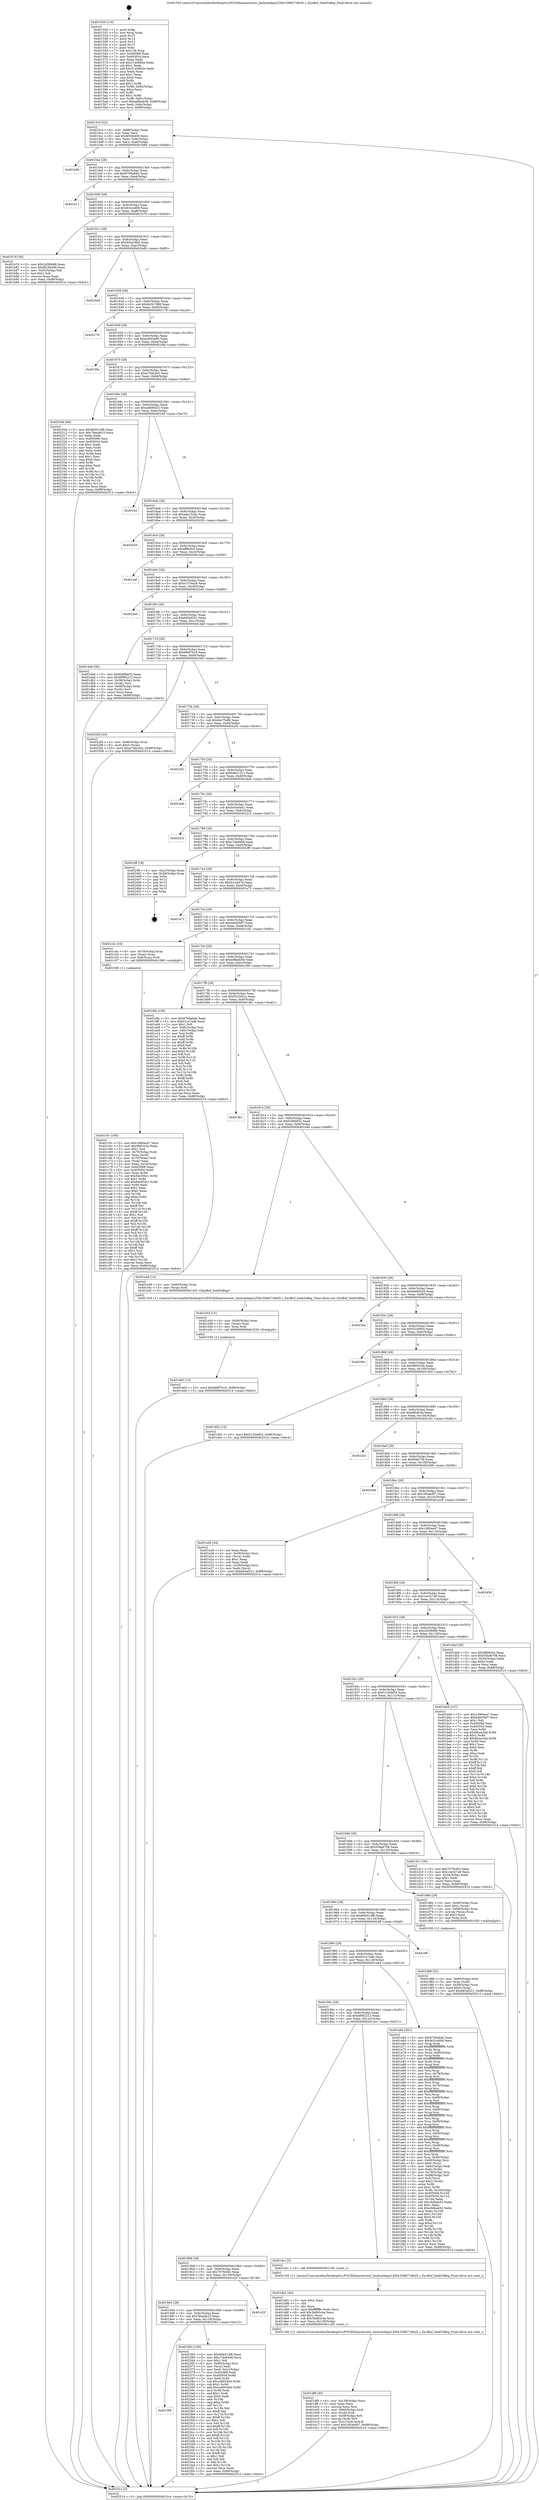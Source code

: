 digraph "0x401550" {
  label = "0x401550 (/mnt/c/Users/mathe/Desktop/tcc/POCII/binaries/extr_hashcatdepsLZMA-SDKC7zBuf2.c_DynBuf_SeekToBeg_Final-ollvm.out::main(0))"
  labelloc = "t"
  node[shape=record]

  Entry [label="",width=0.3,height=0.3,shape=circle,fillcolor=black,style=filled]
  "0x4015c4" [label="{
     0x4015c4 [32]\l
     | [instrs]\l
     &nbsp;&nbsp;0x4015c4 \<+6\>: mov -0x88(%rbp),%eax\l
     &nbsp;&nbsp;0x4015ca \<+2\>: mov %eax,%ecx\l
     &nbsp;&nbsp;0x4015cc \<+6\>: sub $0x8f16b409,%ecx\l
     &nbsp;&nbsp;0x4015d2 \<+6\>: mov %eax,-0x9c(%rbp)\l
     &nbsp;&nbsp;0x4015d8 \<+6\>: mov %ecx,-0xa0(%rbp)\l
     &nbsp;&nbsp;0x4015de \<+6\>: je 0000000000401b9b \<main+0x64b\>\l
  }"]
  "0x401b9b" [label="{
     0x401b9b\l
  }", style=dashed]
  "0x4015e4" [label="{
     0x4015e4 [28]\l
     | [instrs]\l
     &nbsp;&nbsp;0x4015e4 \<+5\>: jmp 00000000004015e9 \<main+0x99\>\l
     &nbsp;&nbsp;0x4015e9 \<+6\>: mov -0x9c(%rbp),%eax\l
     &nbsp;&nbsp;0x4015ef \<+5\>: sub $0x9766a6de,%eax\l
     &nbsp;&nbsp;0x4015f4 \<+6\>: mov %eax,-0xa4(%rbp)\l
     &nbsp;&nbsp;0x4015fa \<+6\>: je 0000000000402411 \<main+0xec1\>\l
  }"]
  Exit [label="",width=0.3,height=0.3,shape=circle,fillcolor=black,style=filled,peripheries=2]
  "0x402411" [label="{
     0x402411\l
  }", style=dashed]
  "0x401600" [label="{
     0x401600 [28]\l
     | [instrs]\l
     &nbsp;&nbsp;0x401600 \<+5\>: jmp 0000000000401605 \<main+0xb5\>\l
     &nbsp;&nbsp;0x401605 \<+6\>: mov -0x9c(%rbp),%eax\l
     &nbsp;&nbsp;0x40160b \<+5\>: sub $0x9c5c4d09,%eax\l
     &nbsp;&nbsp;0x401610 \<+6\>: mov %eax,-0xa8(%rbp)\l
     &nbsp;&nbsp;0x401616 \<+6\>: je 0000000000401b7d \<main+0x62d\>\l
  }"]
  "0x4019f0" [label="{
     0x4019f0\l
  }", style=dashed]
  "0x401b7d" [label="{
     0x401b7d [30]\l
     | [instrs]\l
     &nbsp;&nbsp;0x401b7d \<+5\>: mov $0x2d3994f6,%eax\l
     &nbsp;&nbsp;0x401b82 \<+5\>: mov $0x8f16b409,%ecx\l
     &nbsp;&nbsp;0x401b87 \<+3\>: mov -0x35(%rbp),%dl\l
     &nbsp;&nbsp;0x401b8a \<+3\>: test $0x1,%dl\l
     &nbsp;&nbsp;0x401b8d \<+3\>: cmovne %ecx,%eax\l
     &nbsp;&nbsp;0x401b90 \<+6\>: mov %eax,-0x88(%rbp)\l
     &nbsp;&nbsp;0x401b96 \<+5\>: jmp 0000000000402514 \<main+0xfc4\>\l
  }"]
  "0x40161c" [label="{
     0x40161c [28]\l
     | [instrs]\l
     &nbsp;&nbsp;0x40161c \<+5\>: jmp 0000000000401621 \<main+0xd1\>\l
     &nbsp;&nbsp;0x401621 \<+6\>: mov -0x9c(%rbp),%eax\l
     &nbsp;&nbsp;0x401627 \<+5\>: sub $0x9cb418b5,%eax\l
     &nbsp;&nbsp;0x40162c \<+6\>: mov %eax,-0xac(%rbp)\l
     &nbsp;&nbsp;0x401632 \<+6\>: je 00000000004024d5 \<main+0xf85\>\l
  }"]
  "0x402363" [label="{
     0x402363 [156]\l
     | [instrs]\l
     &nbsp;&nbsp;0x402363 \<+5\>: mov $0x60b514f8,%eax\l
     &nbsp;&nbsp;0x402368 \<+5\>: mov $0xc7de9448,%ecx\l
     &nbsp;&nbsp;0x40236d \<+2\>: mov $0x1,%dl\l
     &nbsp;&nbsp;0x40236f \<+4\>: mov -0x80(%rbp),%rsi\l
     &nbsp;&nbsp;0x402373 \<+2\>: mov (%rsi),%edi\l
     &nbsp;&nbsp;0x402375 \<+3\>: mov %edi,-0x2c(%rbp)\l
     &nbsp;&nbsp;0x402378 \<+7\>: mov 0x405068,%edi\l
     &nbsp;&nbsp;0x40237f \<+8\>: mov 0x405054,%r8d\l
     &nbsp;&nbsp;0x402387 \<+3\>: mov %edi,%r9d\l
     &nbsp;&nbsp;0x40238a \<+7\>: sub $0xca892494,%r9d\l
     &nbsp;&nbsp;0x402391 \<+4\>: sub $0x1,%r9d\l
     &nbsp;&nbsp;0x402395 \<+7\>: add $0xca892494,%r9d\l
     &nbsp;&nbsp;0x40239c \<+4\>: imul %r9d,%edi\l
     &nbsp;&nbsp;0x4023a0 \<+3\>: and $0x1,%edi\l
     &nbsp;&nbsp;0x4023a3 \<+3\>: cmp $0x0,%edi\l
     &nbsp;&nbsp;0x4023a6 \<+4\>: sete %r10b\l
     &nbsp;&nbsp;0x4023aa \<+4\>: cmp $0xa,%r8d\l
     &nbsp;&nbsp;0x4023ae \<+4\>: setl %r11b\l
     &nbsp;&nbsp;0x4023b2 \<+3\>: mov %r10b,%bl\l
     &nbsp;&nbsp;0x4023b5 \<+3\>: xor $0xff,%bl\l
     &nbsp;&nbsp;0x4023b8 \<+3\>: mov %r11b,%r14b\l
     &nbsp;&nbsp;0x4023bb \<+4\>: xor $0xff,%r14b\l
     &nbsp;&nbsp;0x4023bf \<+3\>: xor $0x1,%dl\l
     &nbsp;&nbsp;0x4023c2 \<+3\>: mov %bl,%r15b\l
     &nbsp;&nbsp;0x4023c5 \<+4\>: and $0xff,%r15b\l
     &nbsp;&nbsp;0x4023c9 \<+3\>: and %dl,%r10b\l
     &nbsp;&nbsp;0x4023cc \<+3\>: mov %r14b,%r12b\l
     &nbsp;&nbsp;0x4023cf \<+4\>: and $0xff,%r12b\l
     &nbsp;&nbsp;0x4023d3 \<+3\>: and %dl,%r11b\l
     &nbsp;&nbsp;0x4023d6 \<+3\>: or %r10b,%r15b\l
     &nbsp;&nbsp;0x4023d9 \<+3\>: or %r11b,%r12b\l
     &nbsp;&nbsp;0x4023dc \<+3\>: xor %r12b,%r15b\l
     &nbsp;&nbsp;0x4023df \<+3\>: or %r14b,%bl\l
     &nbsp;&nbsp;0x4023e2 \<+3\>: xor $0xff,%bl\l
     &nbsp;&nbsp;0x4023e5 \<+3\>: or $0x1,%dl\l
     &nbsp;&nbsp;0x4023e8 \<+2\>: and %dl,%bl\l
     &nbsp;&nbsp;0x4023ea \<+3\>: or %bl,%r15b\l
     &nbsp;&nbsp;0x4023ed \<+4\>: test $0x1,%r15b\l
     &nbsp;&nbsp;0x4023f1 \<+3\>: cmovne %ecx,%eax\l
     &nbsp;&nbsp;0x4023f4 \<+6\>: mov %eax,-0x88(%rbp)\l
     &nbsp;&nbsp;0x4023fa \<+5\>: jmp 0000000000402514 \<main+0xfc4\>\l
  }"]
  "0x4024d5" [label="{
     0x4024d5\l
  }", style=dashed]
  "0x401638" [label="{
     0x401638 [28]\l
     | [instrs]\l
     &nbsp;&nbsp;0x401638 \<+5\>: jmp 000000000040163d \<main+0xed\>\l
     &nbsp;&nbsp;0x40163d \<+6\>: mov -0x9c(%rbp),%eax\l
     &nbsp;&nbsp;0x401643 \<+5\>: sub $0x9e3b7488,%eax\l
     &nbsp;&nbsp;0x401648 \<+6\>: mov %eax,-0xb0(%rbp)\l
     &nbsp;&nbsp;0x40164e \<+6\>: je 0000000000402179 \<main+0xc29\>\l
  }"]
  "0x4019d4" [label="{
     0x4019d4 [28]\l
     | [instrs]\l
     &nbsp;&nbsp;0x4019d4 \<+5\>: jmp 00000000004019d9 \<main+0x489\>\l
     &nbsp;&nbsp;0x4019d9 \<+6\>: mov -0x9c(%rbp),%eax\l
     &nbsp;&nbsp;0x4019df \<+5\>: sub $0x78aadb15,%eax\l
     &nbsp;&nbsp;0x4019e4 \<+6\>: mov %eax,-0x134(%rbp)\l
     &nbsp;&nbsp;0x4019ea \<+6\>: je 0000000000402363 \<main+0xe13\>\l
  }"]
  "0x402179" [label="{
     0x402179\l
  }", style=dashed]
  "0x401654" [label="{
     0x401654 [28]\l
     | [instrs]\l
     &nbsp;&nbsp;0x401654 \<+5\>: jmp 0000000000401659 \<main+0x109\>\l
     &nbsp;&nbsp;0x401659 \<+6\>: mov -0x9c(%rbp),%eax\l
     &nbsp;&nbsp;0x40165f \<+5\>: sub $0xa4603e80,%eax\l
     &nbsp;&nbsp;0x401664 \<+6\>: mov %eax,-0xb4(%rbp)\l
     &nbsp;&nbsp;0x40166a \<+6\>: je 0000000000401f0a \<main+0x9ba\>\l
  }"]
  "0x401d2f" [label="{
     0x401d2f\l
  }", style=dashed]
  "0x401f0a" [label="{
     0x401f0a\l
  }", style=dashed]
  "0x401670" [label="{
     0x401670 [28]\l
     | [instrs]\l
     &nbsp;&nbsp;0x401670 \<+5\>: jmp 0000000000401675 \<main+0x125\>\l
     &nbsp;&nbsp;0x401675 \<+6\>: mov -0x9c(%rbp),%eax\l
     &nbsp;&nbsp;0x40167b \<+5\>: sub $0xa7d4e2e3,%eax\l
     &nbsp;&nbsp;0x401680 \<+6\>: mov %eax,-0xb8(%rbp)\l
     &nbsp;&nbsp;0x401686 \<+6\>: je 000000000040230d \<main+0xdbd\>\l
  }"]
  "0x401e63" [label="{
     0x401e63 [15]\l
     | [instrs]\l
     &nbsp;&nbsp;0x401e63 \<+10\>: movl $0xb96f7b19,-0x88(%rbp)\l
     &nbsp;&nbsp;0x401e6d \<+5\>: jmp 0000000000402514 \<main+0xfc4\>\l
  }"]
  "0x40230d" [label="{
     0x40230d [86]\l
     | [instrs]\l
     &nbsp;&nbsp;0x40230d \<+5\>: mov $0x60b514f8,%eax\l
     &nbsp;&nbsp;0x402312 \<+5\>: mov $0x78aadb15,%ecx\l
     &nbsp;&nbsp;0x402317 \<+2\>: xor %edx,%edx\l
     &nbsp;&nbsp;0x402319 \<+7\>: mov 0x405068,%esi\l
     &nbsp;&nbsp;0x402320 \<+7\>: mov 0x405054,%edi\l
     &nbsp;&nbsp;0x402327 \<+3\>: sub $0x1,%edx\l
     &nbsp;&nbsp;0x40232a \<+3\>: mov %esi,%r8d\l
     &nbsp;&nbsp;0x40232d \<+3\>: add %edx,%r8d\l
     &nbsp;&nbsp;0x402330 \<+4\>: imul %r8d,%esi\l
     &nbsp;&nbsp;0x402334 \<+3\>: and $0x1,%esi\l
     &nbsp;&nbsp;0x402337 \<+3\>: cmp $0x0,%esi\l
     &nbsp;&nbsp;0x40233a \<+4\>: sete %r9b\l
     &nbsp;&nbsp;0x40233e \<+3\>: cmp $0xa,%edi\l
     &nbsp;&nbsp;0x402341 \<+4\>: setl %r10b\l
     &nbsp;&nbsp;0x402345 \<+3\>: mov %r9b,%r11b\l
     &nbsp;&nbsp;0x402348 \<+3\>: and %r10b,%r11b\l
     &nbsp;&nbsp;0x40234b \<+3\>: xor %r10b,%r9b\l
     &nbsp;&nbsp;0x40234e \<+3\>: or %r9b,%r11b\l
     &nbsp;&nbsp;0x402351 \<+4\>: test $0x1,%r11b\l
     &nbsp;&nbsp;0x402355 \<+3\>: cmovne %ecx,%eax\l
     &nbsp;&nbsp;0x402358 \<+6\>: mov %eax,-0x88(%rbp)\l
     &nbsp;&nbsp;0x40235e \<+5\>: jmp 0000000000402514 \<main+0xfc4\>\l
  }"]
  "0x40168c" [label="{
     0x40168c [28]\l
     | [instrs]\l
     &nbsp;&nbsp;0x40168c \<+5\>: jmp 0000000000401691 \<main+0x141\>\l
     &nbsp;&nbsp;0x401691 \<+6\>: mov -0x9c(%rbp),%eax\l
     &nbsp;&nbsp;0x401697 \<+5\>: sub $0xad680e21,%eax\l
     &nbsp;&nbsp;0x40169c \<+6\>: mov %eax,-0xbc(%rbp)\l
     &nbsp;&nbsp;0x4016a2 \<+6\>: je 0000000000401fcf \<main+0xa7f\>\l
  }"]
  "0x401e54" [label="{
     0x401e54 [15]\l
     | [instrs]\l
     &nbsp;&nbsp;0x401e54 \<+4\>: mov -0x60(%rbp),%rax\l
     &nbsp;&nbsp;0x401e58 \<+3\>: mov (%rax),%rax\l
     &nbsp;&nbsp;0x401e5b \<+3\>: mov %rax,%rdi\l
     &nbsp;&nbsp;0x401e5e \<+5\>: call 0000000000401030 \<free@plt\>\l
     | [calls]\l
     &nbsp;&nbsp;0x401030 \{1\} (unknown)\l
  }"]
  "0x401fcf" [label="{
     0x401fcf\l
  }", style=dashed]
  "0x4016a8" [label="{
     0x4016a8 [28]\l
     | [instrs]\l
     &nbsp;&nbsp;0x4016a8 \<+5\>: jmp 00000000004016ad \<main+0x15d\>\l
     &nbsp;&nbsp;0x4016ad \<+6\>: mov -0x9c(%rbp),%eax\l
     &nbsp;&nbsp;0x4016b3 \<+5\>: sub $0xada152dc,%eax\l
     &nbsp;&nbsp;0x4016b8 \<+6\>: mov %eax,-0xc0(%rbp)\l
     &nbsp;&nbsp;0x4016be \<+6\>: je 0000000000402029 \<main+0xad9\>\l
  }"]
  "0x401df9" [label="{
     0x401df9 [45]\l
     | [instrs]\l
     &nbsp;&nbsp;0x401df9 \<+6\>: mov -0x138(%rbp),%ecx\l
     &nbsp;&nbsp;0x401dff \<+3\>: imul %eax,%ecx\l
     &nbsp;&nbsp;0x401e02 \<+3\>: movslq %ecx,%rsi\l
     &nbsp;&nbsp;0x401e05 \<+4\>: mov -0x60(%rbp),%rdi\l
     &nbsp;&nbsp;0x401e09 \<+3\>: mov (%rdi),%rdi\l
     &nbsp;&nbsp;0x401e0c \<+4\>: mov -0x58(%rbp),%r8\l
     &nbsp;&nbsp;0x401e10 \<+3\>: movslq (%r8),%r8\l
     &nbsp;&nbsp;0x401e13 \<+4\>: mov %rsi,(%rdi,%r8,8)\l
     &nbsp;&nbsp;0x401e17 \<+10\>: movl $0x185aed07,-0x88(%rbp)\l
     &nbsp;&nbsp;0x401e21 \<+5\>: jmp 0000000000402514 \<main+0xfc4\>\l
  }"]
  "0x402029" [label="{
     0x402029\l
  }", style=dashed]
  "0x4016c4" [label="{
     0x4016c4 [28]\l
     | [instrs]\l
     &nbsp;&nbsp;0x4016c4 \<+5\>: jmp 00000000004016c9 \<main+0x179\>\l
     &nbsp;&nbsp;0x4016c9 \<+6\>: mov -0x9c(%rbp),%eax\l
     &nbsp;&nbsp;0x4016cf \<+5\>: sub $0xaff8c9cd,%eax\l
     &nbsp;&nbsp;0x4016d4 \<+6\>: mov %eax,-0xc4(%rbp)\l
     &nbsp;&nbsp;0x4016da \<+6\>: je 0000000000401eaf \<main+0x95f\>\l
  }"]
  "0x401dd1" [label="{
     0x401dd1 [40]\l
     | [instrs]\l
     &nbsp;&nbsp;0x401dd1 \<+5\>: mov $0x2,%ecx\l
     &nbsp;&nbsp;0x401dd6 \<+1\>: cltd\l
     &nbsp;&nbsp;0x401dd7 \<+2\>: idiv %ecx\l
     &nbsp;&nbsp;0x401dd9 \<+6\>: imul $0xfffffffe,%edx,%ecx\l
     &nbsp;&nbsp;0x401ddf \<+6\>: add $0x3bdb5c4a,%ecx\l
     &nbsp;&nbsp;0x401de5 \<+3\>: add $0x1,%ecx\l
     &nbsp;&nbsp;0x401de8 \<+6\>: sub $0x3bdb5c4a,%ecx\l
     &nbsp;&nbsp;0x401dee \<+6\>: mov %ecx,-0x138(%rbp)\l
     &nbsp;&nbsp;0x401df4 \<+5\>: call 0000000000401160 \<next_i\>\l
     | [calls]\l
     &nbsp;&nbsp;0x401160 \{1\} (/mnt/c/Users/mathe/Desktop/tcc/POCII/binaries/extr_hashcatdepsLZMA-SDKC7zBuf2.c_DynBuf_SeekToBeg_Final-ollvm.out::next_i)\l
  }"]
  "0x401eaf" [label="{
     0x401eaf\l
  }", style=dashed]
  "0x4016e0" [label="{
     0x4016e0 [28]\l
     | [instrs]\l
     &nbsp;&nbsp;0x4016e0 \<+5\>: jmp 00000000004016e5 \<main+0x195\>\l
     &nbsp;&nbsp;0x4016e5 \<+6\>: mov -0x9c(%rbp),%eax\l
     &nbsp;&nbsp;0x4016eb \<+5\>: sub $0xb137dac8,%eax\l
     &nbsp;&nbsp;0x4016f0 \<+6\>: mov %eax,-0xc8(%rbp)\l
     &nbsp;&nbsp;0x4016f6 \<+6\>: je 00000000004022e0 \<main+0xd90\>\l
  }"]
  "0x4019b8" [label="{
     0x4019b8 [28]\l
     | [instrs]\l
     &nbsp;&nbsp;0x4019b8 \<+5\>: jmp 00000000004019bd \<main+0x46d\>\l
     &nbsp;&nbsp;0x4019bd \<+6\>: mov -0x9c(%rbp),%eax\l
     &nbsp;&nbsp;0x4019c3 \<+5\>: sub $0x7679cf43,%eax\l
     &nbsp;&nbsp;0x4019c8 \<+6\>: mov %eax,-0x130(%rbp)\l
     &nbsp;&nbsp;0x4019ce \<+6\>: je 0000000000401d2f \<main+0x7df\>\l
  }"]
  "0x4022e0" [label="{
     0x4022e0\l
  }", style=dashed]
  "0x4016fc" [label="{
     0x4016fc [28]\l
     | [instrs]\l
     &nbsp;&nbsp;0x4016fc \<+5\>: jmp 0000000000401701 \<main+0x1b1\>\l
     &nbsp;&nbsp;0x401701 \<+6\>: mov -0x9c(%rbp),%eax\l
     &nbsp;&nbsp;0x401707 \<+5\>: sub $0xb83af221,%eax\l
     &nbsp;&nbsp;0x40170c \<+6\>: mov %eax,-0xcc(%rbp)\l
     &nbsp;&nbsp;0x401712 \<+6\>: je 0000000000401da8 \<main+0x858\>\l
  }"]
  "0x401dcc" [label="{
     0x401dcc [5]\l
     | [instrs]\l
     &nbsp;&nbsp;0x401dcc \<+5\>: call 0000000000401160 \<next_i\>\l
     | [calls]\l
     &nbsp;&nbsp;0x401160 \{1\} (/mnt/c/Users/mathe/Desktop/tcc/POCII/binaries/extr_hashcatdepsLZMA-SDKC7zBuf2.c_DynBuf_SeekToBeg_Final-ollvm.out::next_i)\l
  }"]
  "0x401da8" [label="{
     0x401da8 [36]\l
     | [instrs]\l
     &nbsp;&nbsp;0x401da8 \<+5\>: mov $0xfcd9b832,%eax\l
     &nbsp;&nbsp;0x401dad \<+5\>: mov $0x6f992212,%ecx\l
     &nbsp;&nbsp;0x401db2 \<+4\>: mov -0x58(%rbp),%rdx\l
     &nbsp;&nbsp;0x401db6 \<+2\>: mov (%rdx),%esi\l
     &nbsp;&nbsp;0x401db8 \<+4\>: mov -0x68(%rbp),%rdx\l
     &nbsp;&nbsp;0x401dbc \<+2\>: cmp (%rdx),%esi\l
     &nbsp;&nbsp;0x401dbe \<+3\>: cmovl %ecx,%eax\l
     &nbsp;&nbsp;0x401dc1 \<+6\>: mov %eax,-0x88(%rbp)\l
     &nbsp;&nbsp;0x401dc7 \<+5\>: jmp 0000000000402514 \<main+0xfc4\>\l
  }"]
  "0x401718" [label="{
     0x401718 [28]\l
     | [instrs]\l
     &nbsp;&nbsp;0x401718 \<+5\>: jmp 000000000040171d \<main+0x1cd\>\l
     &nbsp;&nbsp;0x40171d \<+6\>: mov -0x9c(%rbp),%eax\l
     &nbsp;&nbsp;0x401723 \<+5\>: sub $0xb96f7b19,%eax\l
     &nbsp;&nbsp;0x401728 \<+6\>: mov %eax,-0xd0(%rbp)\l
     &nbsp;&nbsp;0x40172e \<+6\>: je 00000000004022f4 \<main+0xda4\>\l
  }"]
  "0x401d88" [label="{
     0x401d88 [32]\l
     | [instrs]\l
     &nbsp;&nbsp;0x401d88 \<+4\>: mov -0x60(%rbp),%rdi\l
     &nbsp;&nbsp;0x401d8c \<+3\>: mov %rax,(%rdi)\l
     &nbsp;&nbsp;0x401d8f \<+4\>: mov -0x58(%rbp),%rax\l
     &nbsp;&nbsp;0x401d93 \<+6\>: movl $0x0,(%rax)\l
     &nbsp;&nbsp;0x401d99 \<+10\>: movl $0xb83af221,-0x88(%rbp)\l
     &nbsp;&nbsp;0x401da3 \<+5\>: jmp 0000000000402514 \<main+0xfc4\>\l
  }"]
  "0x4022f4" [label="{
     0x4022f4 [25]\l
     | [instrs]\l
     &nbsp;&nbsp;0x4022f4 \<+4\>: mov -0x80(%rbp),%rax\l
     &nbsp;&nbsp;0x4022f8 \<+6\>: movl $0x0,(%rax)\l
     &nbsp;&nbsp;0x4022fe \<+10\>: movl $0xa7d4e2e3,-0x88(%rbp)\l
     &nbsp;&nbsp;0x402308 \<+5\>: jmp 0000000000402514 \<main+0xfc4\>\l
  }"]
  "0x401734" [label="{
     0x401734 [28]\l
     | [instrs]\l
     &nbsp;&nbsp;0x401734 \<+5\>: jmp 0000000000401739 \<main+0x1e9\>\l
     &nbsp;&nbsp;0x401739 \<+6\>: mov -0x9c(%rbp),%eax\l
     &nbsp;&nbsp;0x40173f \<+5\>: sub $0xbbc75dfb,%eax\l
     &nbsp;&nbsp;0x401744 \<+6\>: mov %eax,-0xd4(%rbp)\l
     &nbsp;&nbsp;0x40174a \<+6\>: je 000000000040220c \<main+0xcbc\>\l
  }"]
  "0x401c5c" [label="{
     0x401c5c [166]\l
     | [instrs]\l
     &nbsp;&nbsp;0x401c5c \<+5\>: mov $0x1d90ee47,%ecx\l
     &nbsp;&nbsp;0x401c61 \<+5\>: mov $0x960323a,%edx\l
     &nbsp;&nbsp;0x401c66 \<+3\>: mov $0x1,%sil\l
     &nbsp;&nbsp;0x401c69 \<+4\>: mov -0x70(%rbp),%rdi\l
     &nbsp;&nbsp;0x401c6d \<+2\>: mov %eax,(%rdi)\l
     &nbsp;&nbsp;0x401c6f \<+4\>: mov -0x70(%rbp),%rdi\l
     &nbsp;&nbsp;0x401c73 \<+2\>: mov (%rdi),%eax\l
     &nbsp;&nbsp;0x401c75 \<+3\>: mov %eax,-0x34(%rbp)\l
     &nbsp;&nbsp;0x401c78 \<+7\>: mov 0x405068,%eax\l
     &nbsp;&nbsp;0x401c7f \<+8\>: mov 0x405054,%r8d\l
     &nbsp;&nbsp;0x401c87 \<+3\>: mov %eax,%r9d\l
     &nbsp;&nbsp;0x401c8a \<+7\>: sub $0x84e5f3e1,%r9d\l
     &nbsp;&nbsp;0x401c91 \<+4\>: sub $0x1,%r9d\l
     &nbsp;&nbsp;0x401c95 \<+7\>: add $0x84e5f3e1,%r9d\l
     &nbsp;&nbsp;0x401c9c \<+4\>: imul %r9d,%eax\l
     &nbsp;&nbsp;0x401ca0 \<+3\>: and $0x1,%eax\l
     &nbsp;&nbsp;0x401ca3 \<+3\>: cmp $0x0,%eax\l
     &nbsp;&nbsp;0x401ca6 \<+4\>: sete %r10b\l
     &nbsp;&nbsp;0x401caa \<+4\>: cmp $0xa,%r8d\l
     &nbsp;&nbsp;0x401cae \<+4\>: setl %r11b\l
     &nbsp;&nbsp;0x401cb2 \<+3\>: mov %r10b,%bl\l
     &nbsp;&nbsp;0x401cb5 \<+3\>: xor $0xff,%bl\l
     &nbsp;&nbsp;0x401cb8 \<+3\>: mov %r11b,%r14b\l
     &nbsp;&nbsp;0x401cbb \<+4\>: xor $0xff,%r14b\l
     &nbsp;&nbsp;0x401cbf \<+4\>: xor $0x1,%sil\l
     &nbsp;&nbsp;0x401cc3 \<+3\>: mov %bl,%r15b\l
     &nbsp;&nbsp;0x401cc6 \<+4\>: and $0xff,%r15b\l
     &nbsp;&nbsp;0x401cca \<+3\>: and %sil,%r10b\l
     &nbsp;&nbsp;0x401ccd \<+3\>: mov %r14b,%r12b\l
     &nbsp;&nbsp;0x401cd0 \<+4\>: and $0xff,%r12b\l
     &nbsp;&nbsp;0x401cd4 \<+3\>: and %sil,%r11b\l
     &nbsp;&nbsp;0x401cd7 \<+3\>: or %r10b,%r15b\l
     &nbsp;&nbsp;0x401cda \<+3\>: or %r11b,%r12b\l
     &nbsp;&nbsp;0x401cdd \<+3\>: xor %r12b,%r15b\l
     &nbsp;&nbsp;0x401ce0 \<+3\>: or %r14b,%bl\l
     &nbsp;&nbsp;0x401ce3 \<+3\>: xor $0xff,%bl\l
     &nbsp;&nbsp;0x401ce6 \<+4\>: or $0x1,%sil\l
     &nbsp;&nbsp;0x401cea \<+3\>: and %sil,%bl\l
     &nbsp;&nbsp;0x401ced \<+3\>: or %bl,%r15b\l
     &nbsp;&nbsp;0x401cf0 \<+4\>: test $0x1,%r15b\l
     &nbsp;&nbsp;0x401cf4 \<+3\>: cmovne %edx,%ecx\l
     &nbsp;&nbsp;0x401cf7 \<+6\>: mov %ecx,-0x88(%rbp)\l
     &nbsp;&nbsp;0x401cfd \<+5\>: jmp 0000000000402514 \<main+0xfc4\>\l
  }"]
  "0x40220c" [label="{
     0x40220c\l
  }", style=dashed]
  "0x401750" [label="{
     0x401750 [28]\l
     | [instrs]\l
     &nbsp;&nbsp;0x401750 \<+5\>: jmp 0000000000401755 \<main+0x205\>\l
     &nbsp;&nbsp;0x401755 \<+6\>: mov -0x9c(%rbp),%eax\l
     &nbsp;&nbsp;0x40175b \<+5\>: sub $0xbd621311,%eax\l
     &nbsp;&nbsp;0x401760 \<+6\>: mov %eax,-0xd8(%rbp)\l
     &nbsp;&nbsp;0x401766 \<+6\>: je 00000000004024ab \<main+0xf5b\>\l
  }"]
  "0x40199c" [label="{
     0x40199c [28]\l
     | [instrs]\l
     &nbsp;&nbsp;0x40199c \<+5\>: jmp 00000000004019a1 \<main+0x451\>\l
     &nbsp;&nbsp;0x4019a1 \<+6\>: mov -0x9c(%rbp),%eax\l
     &nbsp;&nbsp;0x4019a7 \<+5\>: sub $0x6f992212,%eax\l
     &nbsp;&nbsp;0x4019ac \<+6\>: mov %eax,-0x12c(%rbp)\l
     &nbsp;&nbsp;0x4019b2 \<+6\>: je 0000000000401dcc \<main+0x87c\>\l
  }"]
  "0x4024ab" [label="{
     0x4024ab\l
  }", style=dashed]
  "0x40176c" [label="{
     0x40176c [28]\l
     | [instrs]\l
     &nbsp;&nbsp;0x40176c \<+5\>: jmp 0000000000401771 \<main+0x221\>\l
     &nbsp;&nbsp;0x401771 \<+6\>: mov -0x9c(%rbp),%eax\l
     &nbsp;&nbsp;0x401777 \<+5\>: sub $0xbe54da41,%eax\l
     &nbsp;&nbsp;0x40177c \<+6\>: mov %eax,-0xdc(%rbp)\l
     &nbsp;&nbsp;0x401782 \<+6\>: je 00000000004022c2 \<main+0xd72\>\l
  }"]
  "0x401a64" [label="{
     0x401a64 [281]\l
     | [instrs]\l
     &nbsp;&nbsp;0x401a64 \<+5\>: mov $0x9766a6de,%eax\l
     &nbsp;&nbsp;0x401a69 \<+5\>: mov $0x9c5c4d09,%ecx\l
     &nbsp;&nbsp;0x401a6e \<+3\>: mov %rsp,%rdx\l
     &nbsp;&nbsp;0x401a71 \<+4\>: add $0xfffffffffffffff0,%rdx\l
     &nbsp;&nbsp;0x401a75 \<+3\>: mov %rdx,%rsp\l
     &nbsp;&nbsp;0x401a78 \<+4\>: mov %rdx,-0x80(%rbp)\l
     &nbsp;&nbsp;0x401a7c \<+3\>: mov %rsp,%rdx\l
     &nbsp;&nbsp;0x401a7f \<+4\>: add $0xfffffffffffffff0,%rdx\l
     &nbsp;&nbsp;0x401a83 \<+3\>: mov %rdx,%rsp\l
     &nbsp;&nbsp;0x401a86 \<+3\>: mov %rsp,%rsi\l
     &nbsp;&nbsp;0x401a89 \<+4\>: add $0xfffffffffffffff0,%rsi\l
     &nbsp;&nbsp;0x401a8d \<+3\>: mov %rsi,%rsp\l
     &nbsp;&nbsp;0x401a90 \<+4\>: mov %rsi,-0x78(%rbp)\l
     &nbsp;&nbsp;0x401a94 \<+3\>: mov %rsp,%rsi\l
     &nbsp;&nbsp;0x401a97 \<+4\>: add $0xfffffffffffffff0,%rsi\l
     &nbsp;&nbsp;0x401a9b \<+3\>: mov %rsi,%rsp\l
     &nbsp;&nbsp;0x401a9e \<+4\>: mov %rsi,-0x70(%rbp)\l
     &nbsp;&nbsp;0x401aa2 \<+3\>: mov %rsp,%rsi\l
     &nbsp;&nbsp;0x401aa5 \<+4\>: add $0xfffffffffffffff0,%rsi\l
     &nbsp;&nbsp;0x401aa9 \<+3\>: mov %rsi,%rsp\l
     &nbsp;&nbsp;0x401aac \<+4\>: mov %rsi,-0x68(%rbp)\l
     &nbsp;&nbsp;0x401ab0 \<+3\>: mov %rsp,%rsi\l
     &nbsp;&nbsp;0x401ab3 \<+4\>: add $0xfffffffffffffff0,%rsi\l
     &nbsp;&nbsp;0x401ab7 \<+3\>: mov %rsi,%rsp\l
     &nbsp;&nbsp;0x401aba \<+4\>: mov %rsi,-0x60(%rbp)\l
     &nbsp;&nbsp;0x401abe \<+3\>: mov %rsp,%rsi\l
     &nbsp;&nbsp;0x401ac1 \<+4\>: add $0xfffffffffffffff0,%rsi\l
     &nbsp;&nbsp;0x401ac5 \<+3\>: mov %rsi,%rsp\l
     &nbsp;&nbsp;0x401ac8 \<+4\>: mov %rsi,-0x58(%rbp)\l
     &nbsp;&nbsp;0x401acc \<+3\>: mov %rsp,%rsi\l
     &nbsp;&nbsp;0x401acf \<+4\>: add $0xfffffffffffffff0,%rsi\l
     &nbsp;&nbsp;0x401ad3 \<+3\>: mov %rsi,%rsp\l
     &nbsp;&nbsp;0x401ad6 \<+4\>: mov %rsi,-0x50(%rbp)\l
     &nbsp;&nbsp;0x401ada \<+3\>: mov %rsp,%rsi\l
     &nbsp;&nbsp;0x401add \<+4\>: add $0xfffffffffffffff0,%rsi\l
     &nbsp;&nbsp;0x401ae1 \<+3\>: mov %rsi,%rsp\l
     &nbsp;&nbsp;0x401ae4 \<+4\>: mov %rsi,-0x48(%rbp)\l
     &nbsp;&nbsp;0x401ae8 \<+3\>: mov %rsp,%rsi\l
     &nbsp;&nbsp;0x401aeb \<+4\>: add $0xfffffffffffffff0,%rsi\l
     &nbsp;&nbsp;0x401aef \<+3\>: mov %rsi,%rsp\l
     &nbsp;&nbsp;0x401af2 \<+4\>: mov %rsi,-0x40(%rbp)\l
     &nbsp;&nbsp;0x401af6 \<+4\>: mov -0x80(%rbp),%rsi\l
     &nbsp;&nbsp;0x401afa \<+6\>: movl $0x0,(%rsi)\l
     &nbsp;&nbsp;0x401b00 \<+6\>: mov -0x8c(%rbp),%edi\l
     &nbsp;&nbsp;0x401b06 \<+2\>: mov %edi,(%rdx)\l
     &nbsp;&nbsp;0x401b08 \<+4\>: mov -0x78(%rbp),%rsi\l
     &nbsp;&nbsp;0x401b0c \<+7\>: mov -0x98(%rbp),%r8\l
     &nbsp;&nbsp;0x401b13 \<+3\>: mov %r8,(%rsi)\l
     &nbsp;&nbsp;0x401b16 \<+3\>: cmpl $0x2,(%rdx)\l
     &nbsp;&nbsp;0x401b19 \<+4\>: setne %r9b\l
     &nbsp;&nbsp;0x401b1d \<+4\>: and $0x1,%r9b\l
     &nbsp;&nbsp;0x401b21 \<+4\>: mov %r9b,-0x35(%rbp)\l
     &nbsp;&nbsp;0x401b25 \<+8\>: mov 0x405068,%r10d\l
     &nbsp;&nbsp;0x401b2d \<+8\>: mov 0x405054,%r11d\l
     &nbsp;&nbsp;0x401b35 \<+3\>: mov %r10d,%ebx\l
     &nbsp;&nbsp;0x401b38 \<+6\>: add $0xc9dbab52,%ebx\l
     &nbsp;&nbsp;0x401b3e \<+3\>: sub $0x1,%ebx\l
     &nbsp;&nbsp;0x401b41 \<+6\>: sub $0xc9dbab52,%ebx\l
     &nbsp;&nbsp;0x401b47 \<+4\>: imul %ebx,%r10d\l
     &nbsp;&nbsp;0x401b4b \<+4\>: and $0x1,%r10d\l
     &nbsp;&nbsp;0x401b4f \<+4\>: cmp $0x0,%r10d\l
     &nbsp;&nbsp;0x401b53 \<+4\>: sete %r9b\l
     &nbsp;&nbsp;0x401b57 \<+4\>: cmp $0xa,%r11d\l
     &nbsp;&nbsp;0x401b5b \<+4\>: setl %r14b\l
     &nbsp;&nbsp;0x401b5f \<+3\>: mov %r9b,%r15b\l
     &nbsp;&nbsp;0x401b62 \<+3\>: and %r14b,%r15b\l
     &nbsp;&nbsp;0x401b65 \<+3\>: xor %r14b,%r9b\l
     &nbsp;&nbsp;0x401b68 \<+3\>: or %r9b,%r15b\l
     &nbsp;&nbsp;0x401b6b \<+4\>: test $0x1,%r15b\l
     &nbsp;&nbsp;0x401b6f \<+3\>: cmovne %ecx,%eax\l
     &nbsp;&nbsp;0x401b72 \<+6\>: mov %eax,-0x88(%rbp)\l
     &nbsp;&nbsp;0x401b78 \<+5\>: jmp 0000000000402514 \<main+0xfc4\>\l
  }"]
  "0x4022c2" [label="{
     0x4022c2\l
  }", style=dashed]
  "0x401788" [label="{
     0x401788 [28]\l
     | [instrs]\l
     &nbsp;&nbsp;0x401788 \<+5\>: jmp 000000000040178d \<main+0x23d\>\l
     &nbsp;&nbsp;0x40178d \<+6\>: mov -0x9c(%rbp),%eax\l
     &nbsp;&nbsp;0x401793 \<+5\>: sub $0xc7de9448,%eax\l
     &nbsp;&nbsp;0x401798 \<+6\>: mov %eax,-0xe0(%rbp)\l
     &nbsp;&nbsp;0x40179e \<+6\>: je 00000000004023ff \<main+0xeaf\>\l
  }"]
  "0x401980" [label="{
     0x401980 [28]\l
     | [instrs]\l
     &nbsp;&nbsp;0x401980 \<+5\>: jmp 0000000000401985 \<main+0x435\>\l
     &nbsp;&nbsp;0x401985 \<+6\>: mov -0x9c(%rbp),%eax\l
     &nbsp;&nbsp;0x40198b \<+5\>: sub $0x631e7edb,%eax\l
     &nbsp;&nbsp;0x401990 \<+6\>: mov %eax,-0x128(%rbp)\l
     &nbsp;&nbsp;0x401996 \<+6\>: je 0000000000401a64 \<main+0x514\>\l
  }"]
  "0x4023ff" [label="{
     0x4023ff [18]\l
     | [instrs]\l
     &nbsp;&nbsp;0x4023ff \<+3\>: mov -0x2c(%rbp),%eax\l
     &nbsp;&nbsp;0x402402 \<+4\>: lea -0x28(%rbp),%rsp\l
     &nbsp;&nbsp;0x402406 \<+1\>: pop %rbx\l
     &nbsp;&nbsp;0x402407 \<+2\>: pop %r12\l
     &nbsp;&nbsp;0x402409 \<+2\>: pop %r13\l
     &nbsp;&nbsp;0x40240b \<+2\>: pop %r14\l
     &nbsp;&nbsp;0x40240d \<+2\>: pop %r15\l
     &nbsp;&nbsp;0x40240f \<+1\>: pop %rbp\l
     &nbsp;&nbsp;0x402410 \<+1\>: ret\l
  }"]
  "0x4017a4" [label="{
     0x4017a4 [28]\l
     | [instrs]\l
     &nbsp;&nbsp;0x4017a4 \<+5\>: jmp 00000000004017a9 \<main+0x259\>\l
     &nbsp;&nbsp;0x4017a9 \<+6\>: mov -0x9c(%rbp),%eax\l
     &nbsp;&nbsp;0x4017af \<+5\>: sub $0xdcc44d7d,%eax\l
     &nbsp;&nbsp;0x4017b4 \<+6\>: mov %eax,-0xe4(%rbp)\l
     &nbsp;&nbsp;0x4017ba \<+6\>: je 0000000000401e72 \<main+0x922\>\l
  }"]
  "0x4024ff" [label="{
     0x4024ff\l
  }", style=dashed]
  "0x401e72" [label="{
     0x401e72\l
  }", style=dashed]
  "0x4017c0" [label="{
     0x4017c0 [28]\l
     | [instrs]\l
     &nbsp;&nbsp;0x4017c0 \<+5\>: jmp 00000000004017c5 \<main+0x275\>\l
     &nbsp;&nbsp;0x4017c5 \<+6\>: mov -0x9c(%rbp),%eax\l
     &nbsp;&nbsp;0x4017cb \<+5\>: sub $0xdde03bf7,%eax\l
     &nbsp;&nbsp;0x4017d0 \<+6\>: mov %eax,-0xe8(%rbp)\l
     &nbsp;&nbsp;0x4017d6 \<+6\>: je 0000000000401c4c \<main+0x6fc\>\l
  }"]
  "0x401964" [label="{
     0x401964 [28]\l
     | [instrs]\l
     &nbsp;&nbsp;0x401964 \<+5\>: jmp 0000000000401969 \<main+0x419\>\l
     &nbsp;&nbsp;0x401969 \<+6\>: mov -0x9c(%rbp),%eax\l
     &nbsp;&nbsp;0x40196f \<+5\>: sub $0x60b514f8,%eax\l
     &nbsp;&nbsp;0x401974 \<+6\>: mov %eax,-0x124(%rbp)\l
     &nbsp;&nbsp;0x40197a \<+6\>: je 00000000004024ff \<main+0xfaf\>\l
  }"]
  "0x401c4c" [label="{
     0x401c4c [16]\l
     | [instrs]\l
     &nbsp;&nbsp;0x401c4c \<+4\>: mov -0x78(%rbp),%rax\l
     &nbsp;&nbsp;0x401c50 \<+3\>: mov (%rax),%rax\l
     &nbsp;&nbsp;0x401c53 \<+4\>: mov 0x8(%rax),%rdi\l
     &nbsp;&nbsp;0x401c57 \<+5\>: call 0000000000401060 \<atoi@plt\>\l
     | [calls]\l
     &nbsp;&nbsp;0x401060 \{1\} (unknown)\l
  }"]
  "0x4017dc" [label="{
     0x4017dc [28]\l
     | [instrs]\l
     &nbsp;&nbsp;0x4017dc \<+5\>: jmp 00000000004017e1 \<main+0x291\>\l
     &nbsp;&nbsp;0x4017e1 \<+6\>: mov -0x9c(%rbp),%eax\l
     &nbsp;&nbsp;0x4017e7 \<+5\>: sub $0xed9aeb56,%eax\l
     &nbsp;&nbsp;0x4017ec \<+6\>: mov %eax,-0xec(%rbp)\l
     &nbsp;&nbsp;0x4017f2 \<+6\>: je 00000000004019fa \<main+0x4aa\>\l
  }"]
  "0x401d6b" [label="{
     0x401d6b [29]\l
     | [instrs]\l
     &nbsp;&nbsp;0x401d6b \<+4\>: mov -0x68(%rbp),%rax\l
     &nbsp;&nbsp;0x401d6f \<+6\>: movl $0x1,(%rax)\l
     &nbsp;&nbsp;0x401d75 \<+4\>: mov -0x68(%rbp),%rax\l
     &nbsp;&nbsp;0x401d79 \<+3\>: movslq (%rax),%rax\l
     &nbsp;&nbsp;0x401d7c \<+4\>: shl $0x3,%rax\l
     &nbsp;&nbsp;0x401d80 \<+3\>: mov %rax,%rdi\l
     &nbsp;&nbsp;0x401d83 \<+5\>: call 0000000000401050 \<malloc@plt\>\l
     | [calls]\l
     &nbsp;&nbsp;0x401050 \{1\} (unknown)\l
  }"]
  "0x4019fa" [label="{
     0x4019fa [106]\l
     | [instrs]\l
     &nbsp;&nbsp;0x4019fa \<+5\>: mov $0x9766a6de,%eax\l
     &nbsp;&nbsp;0x4019ff \<+5\>: mov $0x631e7edb,%ecx\l
     &nbsp;&nbsp;0x401a04 \<+2\>: mov $0x1,%dl\l
     &nbsp;&nbsp;0x401a06 \<+7\>: mov -0x82(%rbp),%sil\l
     &nbsp;&nbsp;0x401a0d \<+7\>: mov -0x81(%rbp),%dil\l
     &nbsp;&nbsp;0x401a14 \<+3\>: mov %sil,%r8b\l
     &nbsp;&nbsp;0x401a17 \<+4\>: xor $0xff,%r8b\l
     &nbsp;&nbsp;0x401a1b \<+3\>: mov %dil,%r9b\l
     &nbsp;&nbsp;0x401a1e \<+4\>: xor $0xff,%r9b\l
     &nbsp;&nbsp;0x401a22 \<+3\>: xor $0x0,%dl\l
     &nbsp;&nbsp;0x401a25 \<+3\>: mov %r8b,%r10b\l
     &nbsp;&nbsp;0x401a28 \<+4\>: and $0x0,%r10b\l
     &nbsp;&nbsp;0x401a2c \<+3\>: and %dl,%sil\l
     &nbsp;&nbsp;0x401a2f \<+3\>: mov %r9b,%r11b\l
     &nbsp;&nbsp;0x401a32 \<+4\>: and $0x0,%r11b\l
     &nbsp;&nbsp;0x401a36 \<+3\>: and %dl,%dil\l
     &nbsp;&nbsp;0x401a39 \<+3\>: or %sil,%r10b\l
     &nbsp;&nbsp;0x401a3c \<+3\>: or %dil,%r11b\l
     &nbsp;&nbsp;0x401a3f \<+3\>: xor %r11b,%r10b\l
     &nbsp;&nbsp;0x401a42 \<+3\>: or %r9b,%r8b\l
     &nbsp;&nbsp;0x401a45 \<+4\>: xor $0xff,%r8b\l
     &nbsp;&nbsp;0x401a49 \<+3\>: or $0x0,%dl\l
     &nbsp;&nbsp;0x401a4c \<+3\>: and %dl,%r8b\l
     &nbsp;&nbsp;0x401a4f \<+3\>: or %r8b,%r10b\l
     &nbsp;&nbsp;0x401a52 \<+4\>: test $0x1,%r10b\l
     &nbsp;&nbsp;0x401a56 \<+3\>: cmovne %ecx,%eax\l
     &nbsp;&nbsp;0x401a59 \<+6\>: mov %eax,-0x88(%rbp)\l
     &nbsp;&nbsp;0x401a5f \<+5\>: jmp 0000000000402514 \<main+0xfc4\>\l
  }"]
  "0x4017f8" [label="{
     0x4017f8 [28]\l
     | [instrs]\l
     &nbsp;&nbsp;0x4017f8 \<+5\>: jmp 00000000004017fd \<main+0x2ad\>\l
     &nbsp;&nbsp;0x4017fd \<+6\>: mov -0x9c(%rbp),%eax\l
     &nbsp;&nbsp;0x401803 \<+5\>: sub $0xf323451e,%eax\l
     &nbsp;&nbsp;0x401808 \<+6\>: mov %eax,-0xf0(%rbp)\l
     &nbsp;&nbsp;0x40180e \<+6\>: je 0000000000401fb1 \<main+0xa61\>\l
  }"]
  "0x402514" [label="{
     0x402514 [5]\l
     | [instrs]\l
     &nbsp;&nbsp;0x402514 \<+5\>: jmp 00000000004015c4 \<main+0x74\>\l
  }"]
  "0x401550" [label="{
     0x401550 [116]\l
     | [instrs]\l
     &nbsp;&nbsp;0x401550 \<+1\>: push %rbp\l
     &nbsp;&nbsp;0x401551 \<+3\>: mov %rsp,%rbp\l
     &nbsp;&nbsp;0x401554 \<+2\>: push %r15\l
     &nbsp;&nbsp;0x401556 \<+2\>: push %r14\l
     &nbsp;&nbsp;0x401558 \<+2\>: push %r13\l
     &nbsp;&nbsp;0x40155a \<+2\>: push %r12\l
     &nbsp;&nbsp;0x40155c \<+1\>: push %rbx\l
     &nbsp;&nbsp;0x40155d \<+7\>: sub $0x138,%rsp\l
     &nbsp;&nbsp;0x401564 \<+7\>: mov 0x405068,%eax\l
     &nbsp;&nbsp;0x40156b \<+7\>: mov 0x405054,%ecx\l
     &nbsp;&nbsp;0x401572 \<+2\>: mov %eax,%edx\l
     &nbsp;&nbsp;0x401574 \<+6\>: sub $0x5140882e,%edx\l
     &nbsp;&nbsp;0x40157a \<+3\>: sub $0x1,%edx\l
     &nbsp;&nbsp;0x40157d \<+6\>: add $0x5140882e,%edx\l
     &nbsp;&nbsp;0x401583 \<+3\>: imul %edx,%eax\l
     &nbsp;&nbsp;0x401586 \<+3\>: and $0x1,%eax\l
     &nbsp;&nbsp;0x401589 \<+3\>: cmp $0x0,%eax\l
     &nbsp;&nbsp;0x40158c \<+4\>: sete %r8b\l
     &nbsp;&nbsp;0x401590 \<+4\>: and $0x1,%r8b\l
     &nbsp;&nbsp;0x401594 \<+7\>: mov %r8b,-0x82(%rbp)\l
     &nbsp;&nbsp;0x40159b \<+3\>: cmp $0xa,%ecx\l
     &nbsp;&nbsp;0x40159e \<+4\>: setl %r8b\l
     &nbsp;&nbsp;0x4015a2 \<+4\>: and $0x1,%r8b\l
     &nbsp;&nbsp;0x4015a6 \<+7\>: mov %r8b,-0x81(%rbp)\l
     &nbsp;&nbsp;0x4015ad \<+10\>: movl $0xed9aeb56,-0x88(%rbp)\l
     &nbsp;&nbsp;0x4015b7 \<+6\>: mov %edi,-0x8c(%rbp)\l
     &nbsp;&nbsp;0x4015bd \<+7\>: mov %rsi,-0x98(%rbp)\l
  }"]
  "0x401948" [label="{
     0x401948 [28]\l
     | [instrs]\l
     &nbsp;&nbsp;0x401948 \<+5\>: jmp 000000000040194d \<main+0x3fd\>\l
     &nbsp;&nbsp;0x40194d \<+6\>: mov -0x9c(%rbp),%eax\l
     &nbsp;&nbsp;0x401953 \<+5\>: sub $0x55ba6708,%eax\l
     &nbsp;&nbsp;0x401958 \<+6\>: mov %eax,-0x120(%rbp)\l
     &nbsp;&nbsp;0x40195e \<+6\>: je 0000000000401d6b \<main+0x81b\>\l
  }"]
  "0x401fb1" [label="{
     0x401fb1\l
  }", style=dashed]
  "0x401814" [label="{
     0x401814 [28]\l
     | [instrs]\l
     &nbsp;&nbsp;0x401814 \<+5\>: jmp 0000000000401819 \<main+0x2c9\>\l
     &nbsp;&nbsp;0x401819 \<+6\>: mov -0x9c(%rbp),%eax\l
     &nbsp;&nbsp;0x40181f \<+5\>: sub $0xfcd9b832,%eax\l
     &nbsp;&nbsp;0x401824 \<+6\>: mov %eax,-0xf4(%rbp)\l
     &nbsp;&nbsp;0x40182a \<+6\>: je 0000000000401e48 \<main+0x8f8\>\l
  }"]
  "0x401d11" [label="{
     0x401d11 [30]\l
     | [instrs]\l
     &nbsp;&nbsp;0x401d11 \<+5\>: mov $0x7679cf43,%eax\l
     &nbsp;&nbsp;0x401d16 \<+5\>: mov $0x1ee327a9,%ecx\l
     &nbsp;&nbsp;0x401d1b \<+3\>: mov -0x34(%rbp),%edx\l
     &nbsp;&nbsp;0x401d1e \<+3\>: cmp $0x1,%edx\l
     &nbsp;&nbsp;0x401d21 \<+3\>: cmovl %ecx,%eax\l
     &nbsp;&nbsp;0x401d24 \<+6\>: mov %eax,-0x88(%rbp)\l
     &nbsp;&nbsp;0x401d2a \<+5\>: jmp 0000000000402514 \<main+0xfc4\>\l
  }"]
  "0x401e48" [label="{
     0x401e48 [12]\l
     | [instrs]\l
     &nbsp;&nbsp;0x401e48 \<+4\>: mov -0x60(%rbp),%rax\l
     &nbsp;&nbsp;0x401e4c \<+3\>: mov (%rax),%rdi\l
     &nbsp;&nbsp;0x401e4f \<+5\>: call 00000000004013c0 \<DynBuf_SeekToBeg\>\l
     | [calls]\l
     &nbsp;&nbsp;0x4013c0 \{1\} (/mnt/c/Users/mathe/Desktop/tcc/POCII/binaries/extr_hashcatdepsLZMA-SDKC7zBuf2.c_DynBuf_SeekToBeg_Final-ollvm.out::DynBuf_SeekToBeg)\l
  }"]
  "0x401830" [label="{
     0x401830 [28]\l
     | [instrs]\l
     &nbsp;&nbsp;0x401830 \<+5\>: jmp 0000000000401835 \<main+0x2e5\>\l
     &nbsp;&nbsp;0x401835 \<+6\>: mov -0x9c(%rbp),%eax\l
     &nbsp;&nbsp;0x40183b \<+5\>: sub $0xfee89e39,%eax\l
     &nbsp;&nbsp;0x401840 \<+6\>: mov %eax,-0xf8(%rbp)\l
     &nbsp;&nbsp;0x401846 \<+6\>: je 000000000040216a \<main+0xc1a\>\l
  }"]
  "0x40192c" [label="{
     0x40192c [28]\l
     | [instrs]\l
     &nbsp;&nbsp;0x40192c \<+5\>: jmp 0000000000401931 \<main+0x3e1\>\l
     &nbsp;&nbsp;0x401931 \<+6\>: mov -0x9c(%rbp),%eax\l
     &nbsp;&nbsp;0x401937 \<+5\>: sub $0x5120dd54,%eax\l
     &nbsp;&nbsp;0x40193c \<+6\>: mov %eax,-0x11c(%rbp)\l
     &nbsp;&nbsp;0x401942 \<+6\>: je 0000000000401d11 \<main+0x7c1\>\l
  }"]
  "0x40216a" [label="{
     0x40216a\l
  }", style=dashed]
  "0x40184c" [label="{
     0x40184c [28]\l
     | [instrs]\l
     &nbsp;&nbsp;0x40184c \<+5\>: jmp 0000000000401851 \<main+0x301\>\l
     &nbsp;&nbsp;0x401851 \<+6\>: mov -0x9c(%rbp),%eax\l
     &nbsp;&nbsp;0x401857 \<+5\>: sub $0x5226944,%eax\l
     &nbsp;&nbsp;0x40185c \<+6\>: mov %eax,-0xfc(%rbp)\l
     &nbsp;&nbsp;0x401862 \<+6\>: je 00000000004020bc \<main+0xb6c\>\l
  }"]
  "0x401bb9" [label="{
     0x401bb9 [147]\l
     | [instrs]\l
     &nbsp;&nbsp;0x401bb9 \<+5\>: mov $0x1d90ee47,%eax\l
     &nbsp;&nbsp;0x401bbe \<+5\>: mov $0xdde03bf7,%ecx\l
     &nbsp;&nbsp;0x401bc3 \<+2\>: mov $0x1,%dl\l
     &nbsp;&nbsp;0x401bc5 \<+7\>: mov 0x405068,%esi\l
     &nbsp;&nbsp;0x401bcc \<+7\>: mov 0x405054,%edi\l
     &nbsp;&nbsp;0x401bd3 \<+3\>: mov %esi,%r8d\l
     &nbsp;&nbsp;0x401bd6 \<+7\>: sub $0xfdcea3ad,%r8d\l
     &nbsp;&nbsp;0x401bdd \<+4\>: sub $0x1,%r8d\l
     &nbsp;&nbsp;0x401be1 \<+7\>: add $0xfdcea3ad,%r8d\l
     &nbsp;&nbsp;0x401be8 \<+4\>: imul %r8d,%esi\l
     &nbsp;&nbsp;0x401bec \<+3\>: and $0x1,%esi\l
     &nbsp;&nbsp;0x401bef \<+3\>: cmp $0x0,%esi\l
     &nbsp;&nbsp;0x401bf2 \<+4\>: sete %r9b\l
     &nbsp;&nbsp;0x401bf6 \<+3\>: cmp $0xa,%edi\l
     &nbsp;&nbsp;0x401bf9 \<+4\>: setl %r10b\l
     &nbsp;&nbsp;0x401bfd \<+3\>: mov %r9b,%r11b\l
     &nbsp;&nbsp;0x401c00 \<+4\>: xor $0xff,%r11b\l
     &nbsp;&nbsp;0x401c04 \<+3\>: mov %r10b,%bl\l
     &nbsp;&nbsp;0x401c07 \<+3\>: xor $0xff,%bl\l
     &nbsp;&nbsp;0x401c0a \<+3\>: xor $0x0,%dl\l
     &nbsp;&nbsp;0x401c0d \<+3\>: mov %r11b,%r14b\l
     &nbsp;&nbsp;0x401c10 \<+4\>: and $0x0,%r14b\l
     &nbsp;&nbsp;0x401c14 \<+3\>: and %dl,%r9b\l
     &nbsp;&nbsp;0x401c17 \<+3\>: mov %bl,%r15b\l
     &nbsp;&nbsp;0x401c1a \<+4\>: and $0x0,%r15b\l
     &nbsp;&nbsp;0x401c1e \<+3\>: and %dl,%r10b\l
     &nbsp;&nbsp;0x401c21 \<+3\>: or %r9b,%r14b\l
     &nbsp;&nbsp;0x401c24 \<+3\>: or %r10b,%r15b\l
     &nbsp;&nbsp;0x401c27 \<+3\>: xor %r15b,%r14b\l
     &nbsp;&nbsp;0x401c2a \<+3\>: or %bl,%r11b\l
     &nbsp;&nbsp;0x401c2d \<+4\>: xor $0xff,%r11b\l
     &nbsp;&nbsp;0x401c31 \<+3\>: or $0x0,%dl\l
     &nbsp;&nbsp;0x401c34 \<+3\>: and %dl,%r11b\l
     &nbsp;&nbsp;0x401c37 \<+3\>: or %r11b,%r14b\l
     &nbsp;&nbsp;0x401c3a \<+4\>: test $0x1,%r14b\l
     &nbsp;&nbsp;0x401c3e \<+3\>: cmovne %ecx,%eax\l
     &nbsp;&nbsp;0x401c41 \<+6\>: mov %eax,-0x88(%rbp)\l
     &nbsp;&nbsp;0x401c47 \<+5\>: jmp 0000000000402514 \<main+0xfc4\>\l
  }"]
  "0x4020bc" [label="{
     0x4020bc\l
  }", style=dashed]
  "0x401868" [label="{
     0x401868 [28]\l
     | [instrs]\l
     &nbsp;&nbsp;0x401868 \<+5\>: jmp 000000000040186d \<main+0x31d\>\l
     &nbsp;&nbsp;0x40186d \<+6\>: mov -0x9c(%rbp),%eax\l
     &nbsp;&nbsp;0x401873 \<+5\>: sub $0x960323a,%eax\l
     &nbsp;&nbsp;0x401878 \<+6\>: mov %eax,-0x100(%rbp)\l
     &nbsp;&nbsp;0x40187e \<+6\>: je 0000000000401d02 \<main+0x7b2\>\l
  }"]
  "0x401910" [label="{
     0x401910 [28]\l
     | [instrs]\l
     &nbsp;&nbsp;0x401910 \<+5\>: jmp 0000000000401915 \<main+0x3c5\>\l
     &nbsp;&nbsp;0x401915 \<+6\>: mov -0x9c(%rbp),%eax\l
     &nbsp;&nbsp;0x40191b \<+5\>: sub $0x2d3994f6,%eax\l
     &nbsp;&nbsp;0x401920 \<+6\>: mov %eax,-0x118(%rbp)\l
     &nbsp;&nbsp;0x401926 \<+6\>: je 0000000000401bb9 \<main+0x669\>\l
  }"]
  "0x401d02" [label="{
     0x401d02 [15]\l
     | [instrs]\l
     &nbsp;&nbsp;0x401d02 \<+10\>: movl $0x5120dd54,-0x88(%rbp)\l
     &nbsp;&nbsp;0x401d0c \<+5\>: jmp 0000000000402514 \<main+0xfc4\>\l
  }"]
  "0x401884" [label="{
     0x401884 [28]\l
     | [instrs]\l
     &nbsp;&nbsp;0x401884 \<+5\>: jmp 0000000000401889 \<main+0x339\>\l
     &nbsp;&nbsp;0x401889 \<+6\>: mov -0x9c(%rbp),%eax\l
     &nbsp;&nbsp;0x40188f \<+5\>: sub $0xd8b8c0a,%eax\l
     &nbsp;&nbsp;0x401894 \<+6\>: mov %eax,-0x104(%rbp)\l
     &nbsp;&nbsp;0x40189a \<+6\>: je 00000000004022d1 \<main+0xd81\>\l
  }"]
  "0x401d4d" [label="{
     0x401d4d [30]\l
     | [instrs]\l
     &nbsp;&nbsp;0x401d4d \<+5\>: mov $0xd8b8c0a,%eax\l
     &nbsp;&nbsp;0x401d52 \<+5\>: mov $0x55ba6708,%ecx\l
     &nbsp;&nbsp;0x401d57 \<+3\>: mov -0x34(%rbp),%edx\l
     &nbsp;&nbsp;0x401d5a \<+3\>: cmp $0x0,%edx\l
     &nbsp;&nbsp;0x401d5d \<+3\>: cmove %ecx,%eax\l
     &nbsp;&nbsp;0x401d60 \<+6\>: mov %eax,-0x88(%rbp)\l
     &nbsp;&nbsp;0x401d66 \<+5\>: jmp 0000000000402514 \<main+0xfc4\>\l
  }"]
  "0x4022d1" [label="{
     0x4022d1\l
  }", style=dashed]
  "0x4018a0" [label="{
     0x4018a0 [28]\l
     | [instrs]\l
     &nbsp;&nbsp;0x4018a0 \<+5\>: jmp 00000000004018a5 \<main+0x355\>\l
     &nbsp;&nbsp;0x4018a5 \<+6\>: mov -0x9c(%rbp),%eax\l
     &nbsp;&nbsp;0x4018ab \<+5\>: sub $0xf6ab726,%eax\l
     &nbsp;&nbsp;0x4018b0 \<+6\>: mov %eax,-0x108(%rbp)\l
     &nbsp;&nbsp;0x4018b6 \<+6\>: je 0000000000402486 \<main+0xf36\>\l
  }"]
  "0x4018f4" [label="{
     0x4018f4 [28]\l
     | [instrs]\l
     &nbsp;&nbsp;0x4018f4 \<+5\>: jmp 00000000004018f9 \<main+0x3a9\>\l
     &nbsp;&nbsp;0x4018f9 \<+6\>: mov -0x9c(%rbp),%eax\l
     &nbsp;&nbsp;0x4018ff \<+5\>: sub $0x1ee327a9,%eax\l
     &nbsp;&nbsp;0x401904 \<+6\>: mov %eax,-0x114(%rbp)\l
     &nbsp;&nbsp;0x40190a \<+6\>: je 0000000000401d4d \<main+0x7fd\>\l
  }"]
  "0x402486" [label="{
     0x402486\l
  }", style=dashed]
  "0x4018bc" [label="{
     0x4018bc [28]\l
     | [instrs]\l
     &nbsp;&nbsp;0x4018bc \<+5\>: jmp 00000000004018c1 \<main+0x371\>\l
     &nbsp;&nbsp;0x4018c1 \<+6\>: mov -0x9c(%rbp),%eax\l
     &nbsp;&nbsp;0x4018c7 \<+5\>: sub $0x185aed07,%eax\l
     &nbsp;&nbsp;0x4018cc \<+6\>: mov %eax,-0x10c(%rbp)\l
     &nbsp;&nbsp;0x4018d2 \<+6\>: je 0000000000401e26 \<main+0x8d6\>\l
  }"]
  "0x402456" [label="{
     0x402456\l
  }", style=dashed]
  "0x401e26" [label="{
     0x401e26 [34]\l
     | [instrs]\l
     &nbsp;&nbsp;0x401e26 \<+2\>: xor %eax,%eax\l
     &nbsp;&nbsp;0x401e28 \<+4\>: mov -0x58(%rbp),%rcx\l
     &nbsp;&nbsp;0x401e2c \<+2\>: mov (%rcx),%edx\l
     &nbsp;&nbsp;0x401e2e \<+3\>: sub $0x1,%eax\l
     &nbsp;&nbsp;0x401e31 \<+2\>: sub %eax,%edx\l
     &nbsp;&nbsp;0x401e33 \<+4\>: mov -0x58(%rbp),%rcx\l
     &nbsp;&nbsp;0x401e37 \<+2\>: mov %edx,(%rcx)\l
     &nbsp;&nbsp;0x401e39 \<+10\>: movl $0xb83af221,-0x88(%rbp)\l
     &nbsp;&nbsp;0x401e43 \<+5\>: jmp 0000000000402514 \<main+0xfc4\>\l
  }"]
  "0x4018d8" [label="{
     0x4018d8 [28]\l
     | [instrs]\l
     &nbsp;&nbsp;0x4018d8 \<+5\>: jmp 00000000004018dd \<main+0x38d\>\l
     &nbsp;&nbsp;0x4018dd \<+6\>: mov -0x9c(%rbp),%eax\l
     &nbsp;&nbsp;0x4018e3 \<+5\>: sub $0x1d90ee47,%eax\l
     &nbsp;&nbsp;0x4018e8 \<+6\>: mov %eax,-0x110(%rbp)\l
     &nbsp;&nbsp;0x4018ee \<+6\>: je 0000000000402456 \<main+0xf06\>\l
  }"]
  Entry -> "0x401550" [label=" 1"]
  "0x4015c4" -> "0x401b9b" [label=" 0"]
  "0x4015c4" -> "0x4015e4" [label=" 18"]
  "0x4023ff" -> Exit [label=" 1"]
  "0x4015e4" -> "0x402411" [label=" 0"]
  "0x4015e4" -> "0x401600" [label=" 18"]
  "0x402363" -> "0x402514" [label=" 1"]
  "0x401600" -> "0x401b7d" [label=" 1"]
  "0x401600" -> "0x40161c" [label=" 17"]
  "0x4019d4" -> "0x4019f0" [label=" 0"]
  "0x40161c" -> "0x4024d5" [label=" 0"]
  "0x40161c" -> "0x401638" [label=" 17"]
  "0x4019d4" -> "0x402363" [label=" 1"]
  "0x401638" -> "0x402179" [label=" 0"]
  "0x401638" -> "0x401654" [label=" 17"]
  "0x4019b8" -> "0x4019d4" [label=" 1"]
  "0x401654" -> "0x401f0a" [label=" 0"]
  "0x401654" -> "0x401670" [label=" 17"]
  "0x4019b8" -> "0x401d2f" [label=" 0"]
  "0x401670" -> "0x40230d" [label=" 1"]
  "0x401670" -> "0x40168c" [label=" 16"]
  "0x40230d" -> "0x402514" [label=" 1"]
  "0x40168c" -> "0x401fcf" [label=" 0"]
  "0x40168c" -> "0x4016a8" [label=" 16"]
  "0x4022f4" -> "0x402514" [label=" 1"]
  "0x4016a8" -> "0x402029" [label=" 0"]
  "0x4016a8" -> "0x4016c4" [label=" 16"]
  "0x401e63" -> "0x402514" [label=" 1"]
  "0x4016c4" -> "0x401eaf" [label=" 0"]
  "0x4016c4" -> "0x4016e0" [label=" 16"]
  "0x401e54" -> "0x401e63" [label=" 1"]
  "0x4016e0" -> "0x4022e0" [label=" 0"]
  "0x4016e0" -> "0x4016fc" [label=" 16"]
  "0x401e48" -> "0x401e54" [label=" 1"]
  "0x4016fc" -> "0x401da8" [label=" 2"]
  "0x4016fc" -> "0x401718" [label=" 14"]
  "0x401e26" -> "0x402514" [label=" 1"]
  "0x401718" -> "0x4022f4" [label=" 1"]
  "0x401718" -> "0x401734" [label=" 13"]
  "0x401dd1" -> "0x401df9" [label=" 1"]
  "0x401734" -> "0x40220c" [label=" 0"]
  "0x401734" -> "0x401750" [label=" 13"]
  "0x401dcc" -> "0x401dd1" [label=" 1"]
  "0x401750" -> "0x4024ab" [label=" 0"]
  "0x401750" -> "0x40176c" [label=" 13"]
  "0x40199c" -> "0x401dcc" [label=" 1"]
  "0x40176c" -> "0x4022c2" [label=" 0"]
  "0x40176c" -> "0x401788" [label=" 13"]
  "0x401df9" -> "0x402514" [label=" 1"]
  "0x401788" -> "0x4023ff" [label=" 1"]
  "0x401788" -> "0x4017a4" [label=" 12"]
  "0x401d88" -> "0x402514" [label=" 1"]
  "0x4017a4" -> "0x401e72" [label=" 0"]
  "0x4017a4" -> "0x4017c0" [label=" 12"]
  "0x401d6b" -> "0x401d88" [label=" 1"]
  "0x4017c0" -> "0x401c4c" [label=" 1"]
  "0x4017c0" -> "0x4017dc" [label=" 11"]
  "0x401d11" -> "0x402514" [label=" 1"]
  "0x4017dc" -> "0x4019fa" [label=" 1"]
  "0x4017dc" -> "0x4017f8" [label=" 10"]
  "0x4019fa" -> "0x402514" [label=" 1"]
  "0x401550" -> "0x4015c4" [label=" 1"]
  "0x402514" -> "0x4015c4" [label=" 17"]
  "0x401d02" -> "0x402514" [label=" 1"]
  "0x4017f8" -> "0x401fb1" [label=" 0"]
  "0x4017f8" -> "0x401814" [label=" 10"]
  "0x401c4c" -> "0x401c5c" [label=" 1"]
  "0x401814" -> "0x401e48" [label=" 1"]
  "0x401814" -> "0x401830" [label=" 9"]
  "0x401bb9" -> "0x402514" [label=" 1"]
  "0x401830" -> "0x40216a" [label=" 0"]
  "0x401830" -> "0x40184c" [label=" 9"]
  "0x401a64" -> "0x402514" [label=" 1"]
  "0x40184c" -> "0x4020bc" [label=" 0"]
  "0x40184c" -> "0x401868" [label=" 9"]
  "0x40199c" -> "0x4019b8" [label=" 1"]
  "0x401868" -> "0x401d02" [label=" 1"]
  "0x401868" -> "0x401884" [label=" 8"]
  "0x401980" -> "0x401a64" [label=" 1"]
  "0x401884" -> "0x4022d1" [label=" 0"]
  "0x401884" -> "0x4018a0" [label=" 8"]
  "0x401da8" -> "0x402514" [label=" 2"]
  "0x4018a0" -> "0x402486" [label=" 0"]
  "0x4018a0" -> "0x4018bc" [label=" 8"]
  "0x401964" -> "0x4024ff" [label=" 0"]
  "0x4018bc" -> "0x401e26" [label=" 1"]
  "0x4018bc" -> "0x4018d8" [label=" 7"]
  "0x401d4d" -> "0x402514" [label=" 1"]
  "0x4018d8" -> "0x402456" [label=" 0"]
  "0x4018d8" -> "0x4018f4" [label=" 7"]
  "0x401964" -> "0x401980" [label=" 3"]
  "0x4018f4" -> "0x401d4d" [label=" 1"]
  "0x4018f4" -> "0x401910" [label=" 6"]
  "0x401980" -> "0x40199c" [label=" 2"]
  "0x401910" -> "0x401bb9" [label=" 1"]
  "0x401910" -> "0x40192c" [label=" 5"]
  "0x401b7d" -> "0x402514" [label=" 1"]
  "0x40192c" -> "0x401d11" [label=" 1"]
  "0x40192c" -> "0x401948" [label=" 4"]
  "0x401c5c" -> "0x402514" [label=" 1"]
  "0x401948" -> "0x401d6b" [label=" 1"]
  "0x401948" -> "0x401964" [label=" 3"]
}
